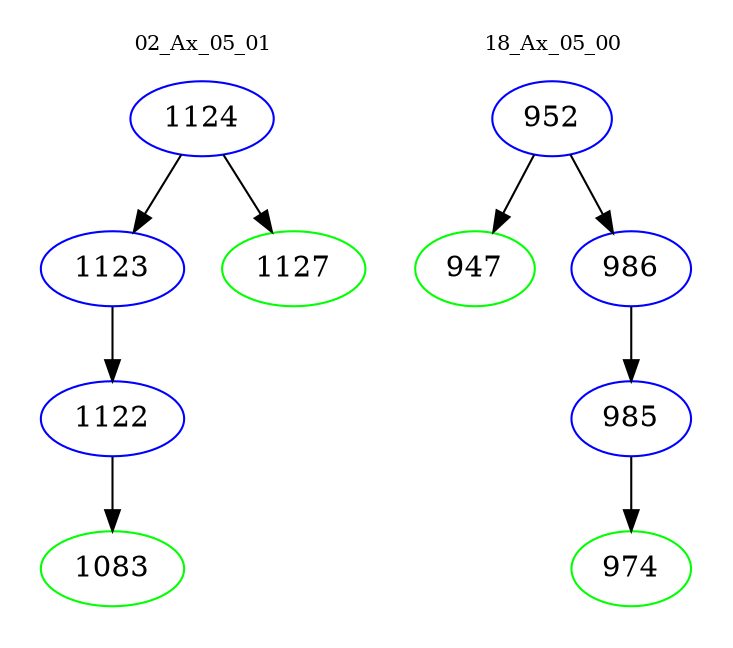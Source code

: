 digraph{
subgraph cluster_0 {
color = white
label = "02_Ax_05_01";
fontsize=10;
T0_1124 [label="1124", color="blue"]
T0_1124 -> T0_1123 [color="black"]
T0_1123 [label="1123", color="blue"]
T0_1123 -> T0_1122 [color="black"]
T0_1122 [label="1122", color="blue"]
T0_1122 -> T0_1083 [color="black"]
T0_1083 [label="1083", color="green"]
T0_1124 -> T0_1127 [color="black"]
T0_1127 [label="1127", color="green"]
}
subgraph cluster_1 {
color = white
label = "18_Ax_05_00";
fontsize=10;
T1_952 [label="952", color="blue"]
T1_952 -> T1_947 [color="black"]
T1_947 [label="947", color="green"]
T1_952 -> T1_986 [color="black"]
T1_986 [label="986", color="blue"]
T1_986 -> T1_985 [color="black"]
T1_985 [label="985", color="blue"]
T1_985 -> T1_974 [color="black"]
T1_974 [label="974", color="green"]
}
}
